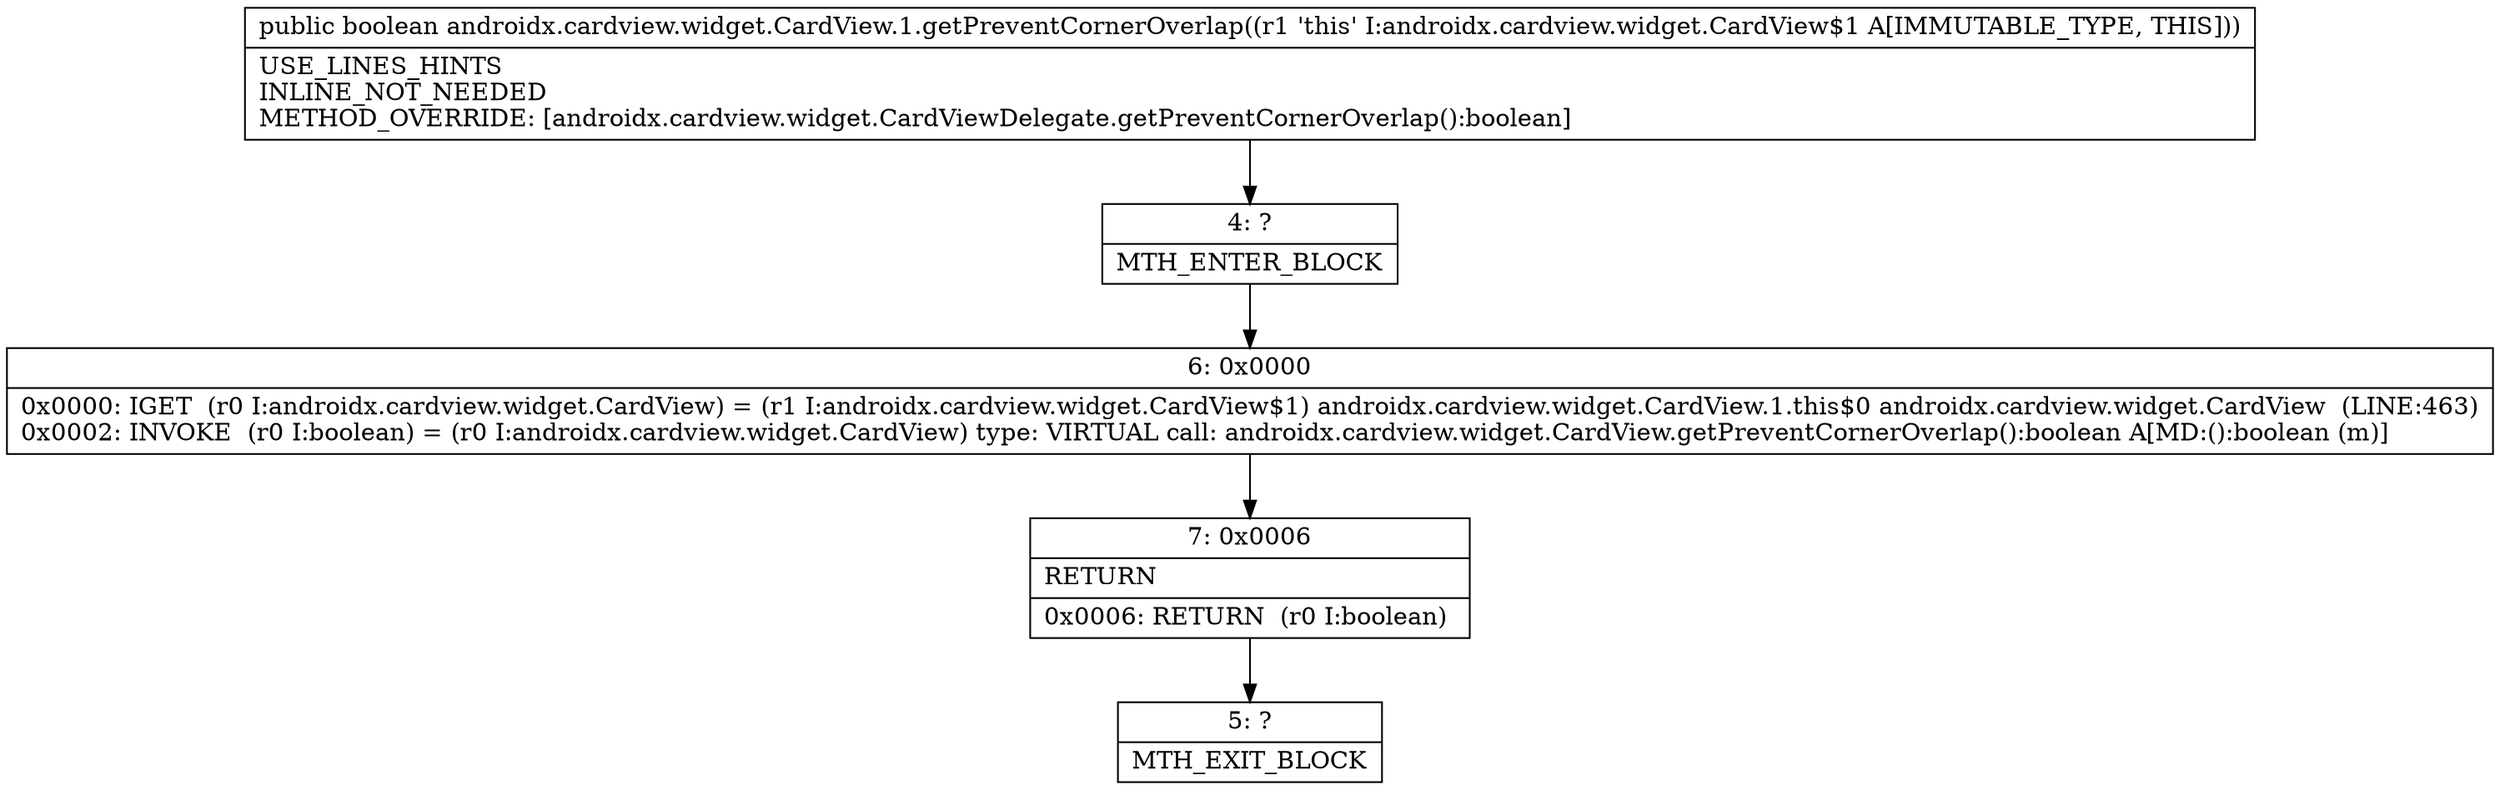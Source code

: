 digraph "CFG forandroidx.cardview.widget.CardView.1.getPreventCornerOverlap()Z" {
Node_4 [shape=record,label="{4\:\ ?|MTH_ENTER_BLOCK\l}"];
Node_6 [shape=record,label="{6\:\ 0x0000|0x0000: IGET  (r0 I:androidx.cardview.widget.CardView) = (r1 I:androidx.cardview.widget.CardView$1) androidx.cardview.widget.CardView.1.this$0 androidx.cardview.widget.CardView  (LINE:463)\l0x0002: INVOKE  (r0 I:boolean) = (r0 I:androidx.cardview.widget.CardView) type: VIRTUAL call: androidx.cardview.widget.CardView.getPreventCornerOverlap():boolean A[MD:():boolean (m)]\l}"];
Node_7 [shape=record,label="{7\:\ 0x0006|RETURN\l|0x0006: RETURN  (r0 I:boolean) \l}"];
Node_5 [shape=record,label="{5\:\ ?|MTH_EXIT_BLOCK\l}"];
MethodNode[shape=record,label="{public boolean androidx.cardview.widget.CardView.1.getPreventCornerOverlap((r1 'this' I:androidx.cardview.widget.CardView$1 A[IMMUTABLE_TYPE, THIS]))  | USE_LINES_HINTS\lINLINE_NOT_NEEDED\lMETHOD_OVERRIDE: [androidx.cardview.widget.CardViewDelegate.getPreventCornerOverlap():boolean]\l}"];
MethodNode -> Node_4;Node_4 -> Node_6;
Node_6 -> Node_7;
Node_7 -> Node_5;
}

